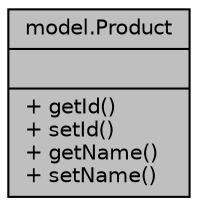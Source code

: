 digraph "model.Product"
{
 // LATEX_PDF_SIZE
  edge [fontname="Helvetica",fontsize="10",labelfontname="Helvetica",labelfontsize="10"];
  node [fontname="Helvetica",fontsize="10",shape=record];
  Node1 [label="{model.Product\n||+ getId()\l+ setId()\l+ getName()\l+ setName()\l}",height=0.2,width=0.4,color="black", fillcolor="grey75", style="filled", fontcolor="black",tooltip=" "];
}
